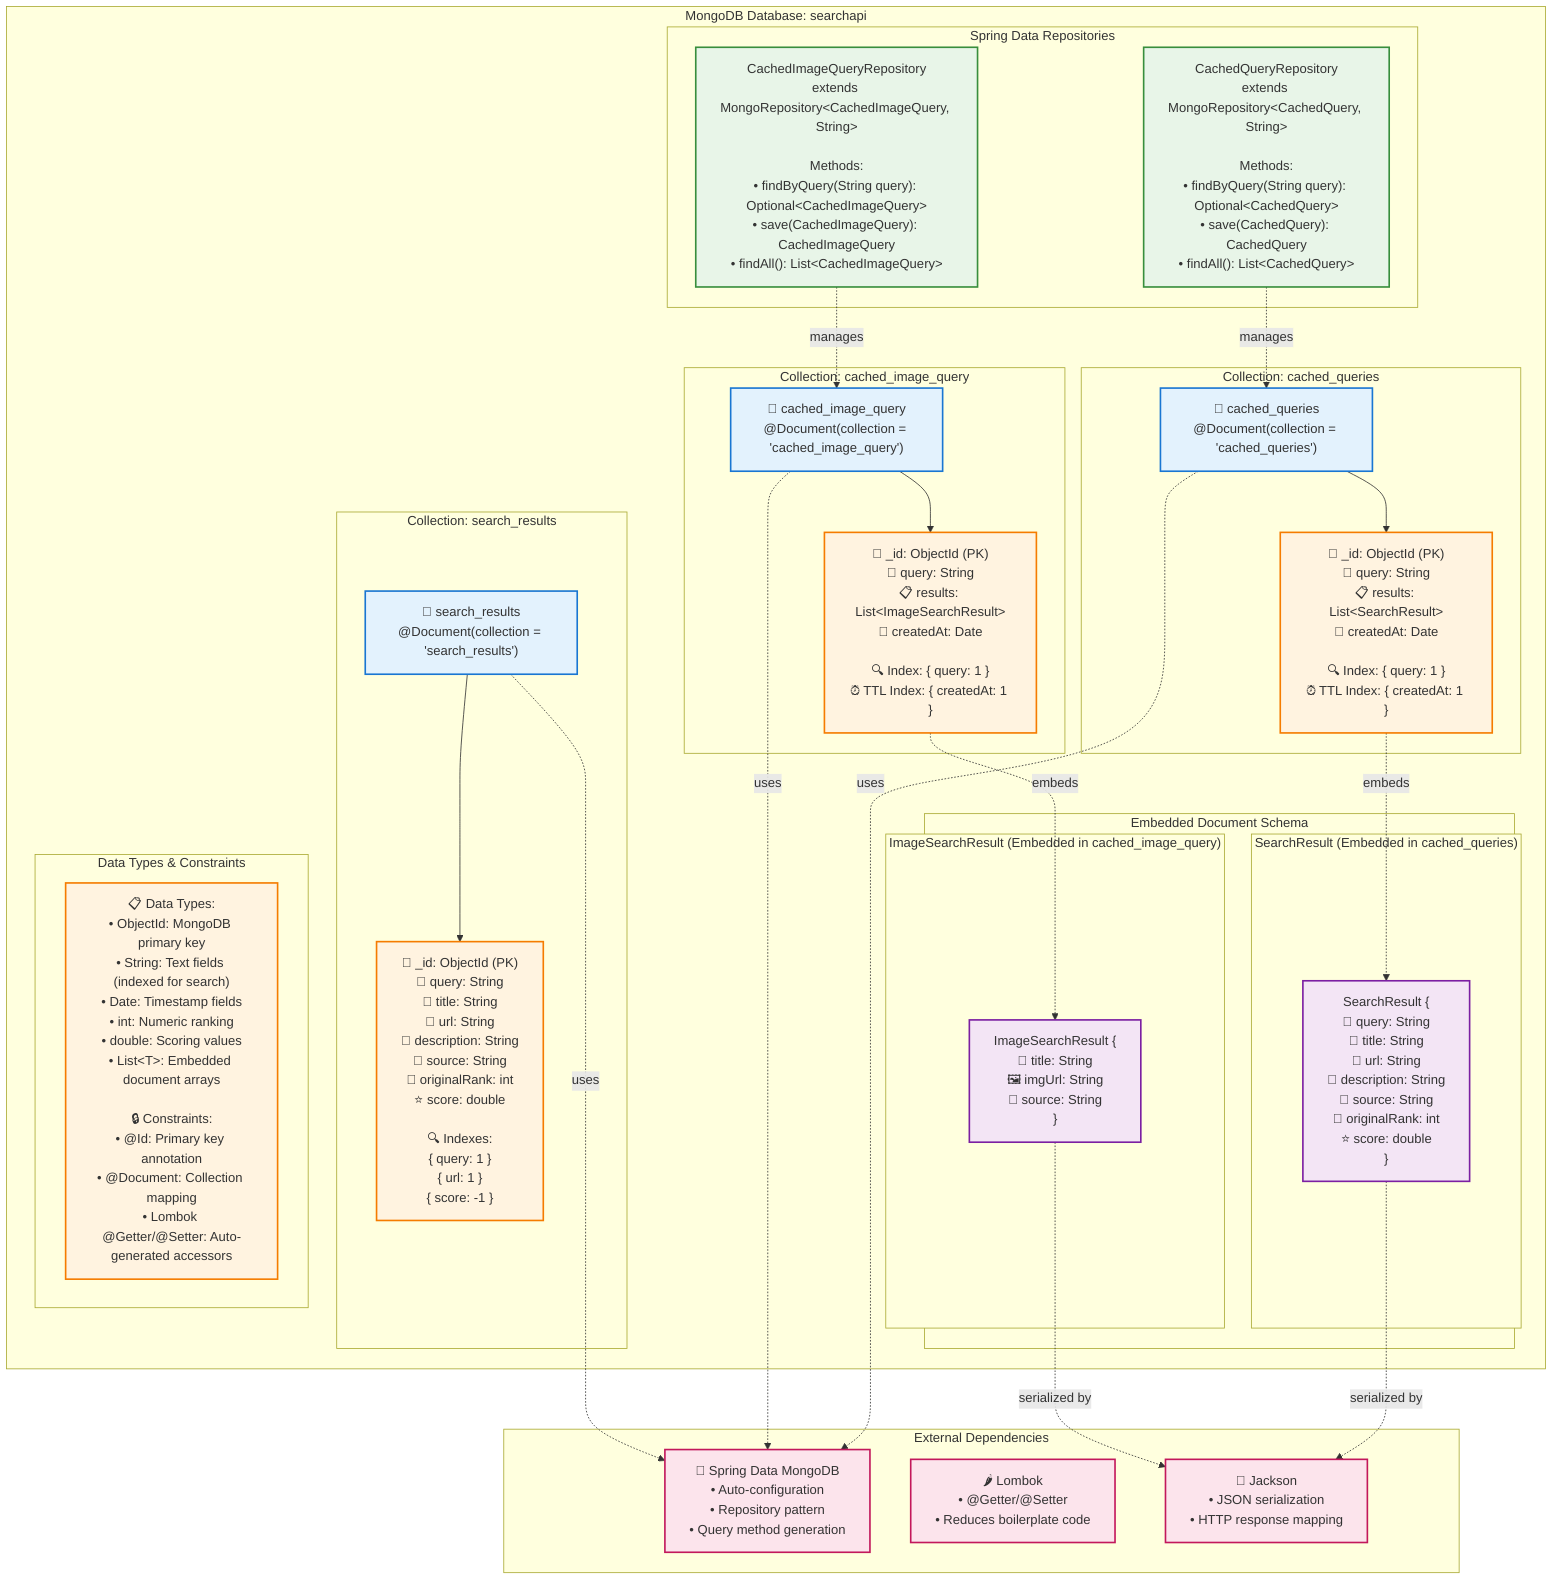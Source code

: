 graph TB
    subgraph "MongoDB Database: searchapi"
        
        subgraph "Collection: cached_queries"
            CQ["📄 cached_queries<br/>@Document(collection = 'cached_queries')"]
            CQ_FIELDS["🔑 _id: ObjectId (PK)<br/>📝 query: String<br/>📋 results: List&lt;SearchResult&gt;<br/>📅 createdAt: Date<br/><br/>🔍 Index: { query: 1 }<br/>⏰ TTL Index: { createdAt: 1 }"]
            CQ --> CQ_FIELDS
        end
        
        subgraph "Collection: cached_image_query"
            CIQ["📄 cached_image_query<br/>@Document(collection = 'cached_image_query')"]  
            CIQ_FIELDS["🔑 _id: ObjectId (PK)<br/>📝 query: String<br/>📋 results: List&lt;ImageSearchResult&gt;<br/>📅 createdAt: Date<br/><br/>🔍 Index: { query: 1 }<br/>⏰ TTL Index: { createdAt: 1 }"]
            CIQ --> CIQ_FIELDS
        end
        
        subgraph "Collection: search_results"
            SR["📄 search_results<br/>@Document(collection = 'search_results')"]
            SR_FIELDS["🔑 _id: ObjectId (PK)<br/>📝 query: String<br/>📝 title: String<br/>🔗 url: String<br/>📝 description: String<br/>📝 source: String<br/>🔢 originalRank: int<br/>⭐ score: double<br/><br/>🔍 Indexes:<br/>{ query: 1 }<br/>{ url: 1 }<br/>{ score: -1 }"]
            SR --> SR_FIELDS
        end
        
        subgraph "Embedded Document Schema"
            
            subgraph "SearchResult (Embedded in cached_queries)"
                ESR["SearchResult {<br/>📝 query: String<br/>📝 title: String<br/>🔗 url: String<br/>📝 description: String<br/>📝 source: String<br/>🔢 originalRank: int<br/>⭐ score: double<br/>}"]
            end
            
            subgraph "ImageSearchResult (Embedded in cached_image_query)"
                EISR["ImageSearchResult {<br/>📝 title: String<br/>🖼️ imgUrl: String<br/>📝 source: String<br/>}"]
            end
        end
        
        subgraph "Spring Data Repositories"
            REPO1["CachedQueryRepository<br/>extends MongoRepository&lt;CachedQuery, String&gt;<br/><br/>Methods:<br/>• findByQuery(String query): Optional&lt;CachedQuery&gt;<br/>• save(CachedQuery): CachedQuery<br/>• findAll(): List&lt;CachedQuery&gt;"]
            
            REPO2["CachedImageQueryRepository<br/>extends MongoRepository&lt;CachedImageQuery, String&gt;<br/><br/>Methods:<br/>• findByQuery(String query): Optional&lt;CachedImageQuery&gt;<br/>• save(CachedImageQuery): CachedImageQuery<br/>• findAll(): List&lt;CachedImageQuery&gt;"]
        end
        
        subgraph "Data Types & Constraints"
            CONSTRAINTS["📋 Data Types:<br/>• ObjectId: MongoDB primary key<br/>• String: Text fields (indexed for search)<br/>• Date: Timestamp fields<br/>• int: Numeric ranking<br/>• double: Scoring values<br/>• List&lt;T&gt;: Embedded document arrays<br/><br/>🔒 Constraints:<br/>• @Id: Primary key annotation<br/>• @Document: Collection mapping<br/>• Lombok @Getter/@Setter: Auto-generated accessors"]
        end
    end
    
    subgraph "External Dependencies"
        SPRING["🍁 Spring Data MongoDB<br/>• Auto-configuration<br/>• Repository pattern<br/>• Query method generation"]
        LOMBOK["🌶️ Lombok<br/>• @Getter/@Setter<br/>• Reduces boilerplate code"]
        JACKSON["🔄 Jackson<br/>• JSON serialization<br/>• HTTP response mapping"]
    end
    
    %% Connections
    CQ_FIELDS -.->|embeds| ESR
    CIQ_FIELDS -.->|embeds| EISR
    
    REPO1 -.->|manages| CQ
    REPO2 -.->|manages| CIQ
    
    CQ -.->|uses| SPRING
    CIQ -.->|uses| SPRING
    SR -.->|uses| SPRING
    
    ESR -.->|serialized by| JACKSON
    EISR -.->|serialized by| JACKSON
    
    %% Styling
    classDef collection fill:#e3f2fd,stroke:#1976d2,stroke-width:2px
    classDef embedded fill:#f3e5f5,stroke:#7b1fa2,stroke-width:2px  
    classDef repository fill:#e8f5e8,stroke:#388e3c,stroke-width:2px
    classDef constraint fill:#fff3e0,stroke:#f57c00,stroke-width:2px
    classDef external fill:#fce4ec,stroke:#c2185b,stroke-width:2px
    
    class CQ,CIQ,SR collection
    class ESR,EISR embedded
    class REPO1,REPO2 repository
    class CONSTRAINTS,CQ_FIELDS,CIQ_FIELDS,SR_FIELDS constraint
    class SPRING,LOMBOK,JACKSON external
